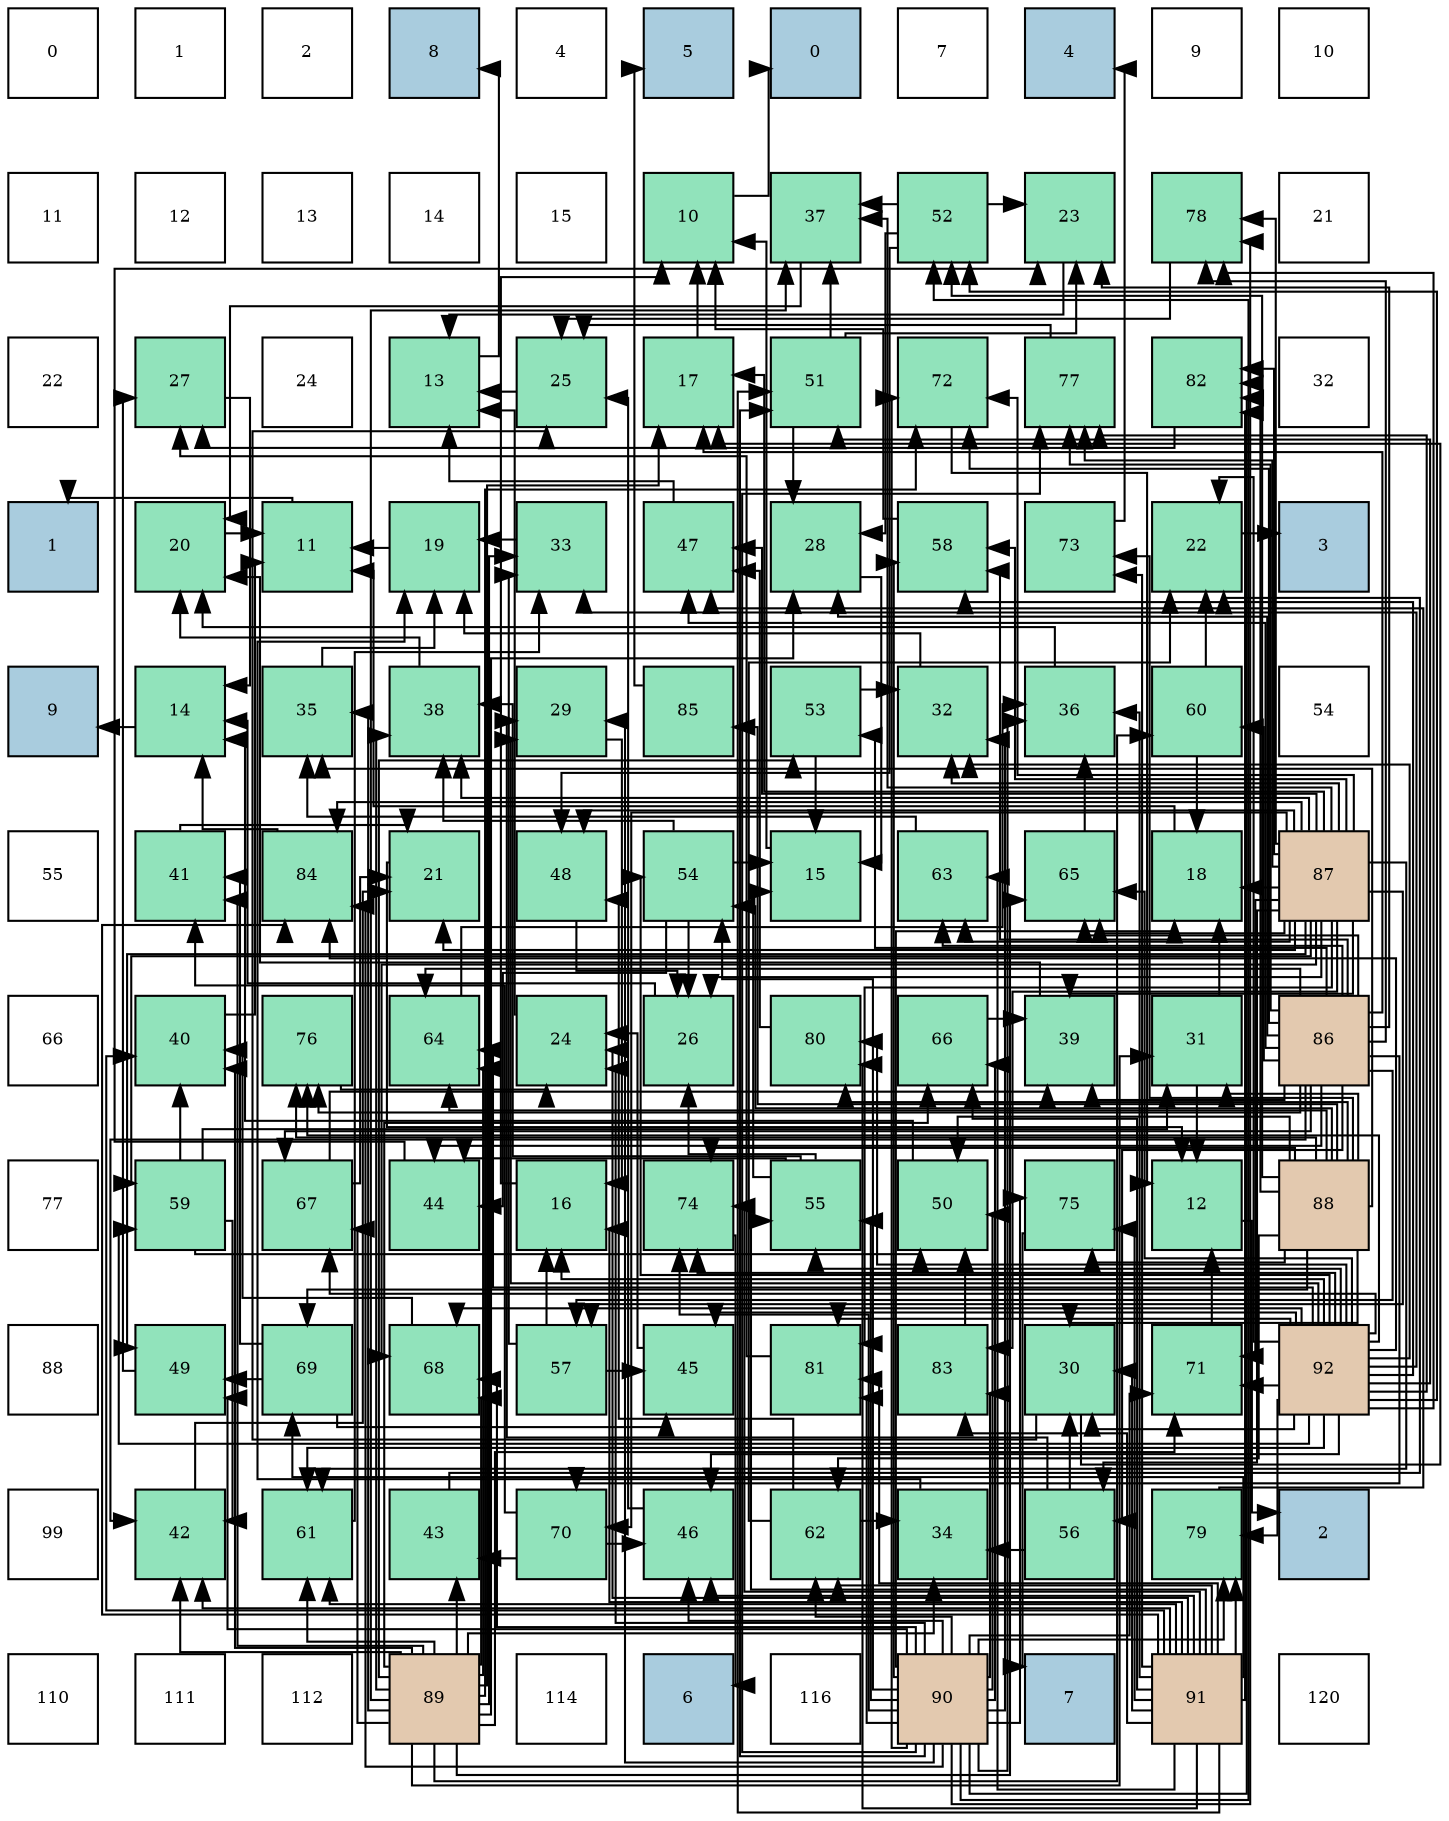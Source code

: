 digraph layout{
 rankdir=TB;
 splines=ortho;
 node [style=filled shape=square fixedsize=true width=0.6];
0[label="0", fontsize=8, fillcolor="#ffffff"];
1[label="1", fontsize=8, fillcolor="#ffffff"];
2[label="2", fontsize=8, fillcolor="#ffffff"];
3[label="8", fontsize=8, fillcolor="#a9ccde"];
4[label="4", fontsize=8, fillcolor="#ffffff"];
5[label="5", fontsize=8, fillcolor="#a9ccde"];
6[label="0", fontsize=8, fillcolor="#a9ccde"];
7[label="7", fontsize=8, fillcolor="#ffffff"];
8[label="4", fontsize=8, fillcolor="#a9ccde"];
9[label="9", fontsize=8, fillcolor="#ffffff"];
10[label="10", fontsize=8, fillcolor="#ffffff"];
11[label="11", fontsize=8, fillcolor="#ffffff"];
12[label="12", fontsize=8, fillcolor="#ffffff"];
13[label="13", fontsize=8, fillcolor="#ffffff"];
14[label="14", fontsize=8, fillcolor="#ffffff"];
15[label="15", fontsize=8, fillcolor="#ffffff"];
16[label="10", fontsize=8, fillcolor="#91e3bb"];
17[label="37", fontsize=8, fillcolor="#91e3bb"];
18[label="52", fontsize=8, fillcolor="#91e3bb"];
19[label="23", fontsize=8, fillcolor="#91e3bb"];
20[label="78", fontsize=8, fillcolor="#91e3bb"];
21[label="21", fontsize=8, fillcolor="#ffffff"];
22[label="22", fontsize=8, fillcolor="#ffffff"];
23[label="27", fontsize=8, fillcolor="#91e3bb"];
24[label="24", fontsize=8, fillcolor="#ffffff"];
25[label="13", fontsize=8, fillcolor="#91e3bb"];
26[label="25", fontsize=8, fillcolor="#91e3bb"];
27[label="17", fontsize=8, fillcolor="#91e3bb"];
28[label="51", fontsize=8, fillcolor="#91e3bb"];
29[label="72", fontsize=8, fillcolor="#91e3bb"];
30[label="77", fontsize=8, fillcolor="#91e3bb"];
31[label="82", fontsize=8, fillcolor="#91e3bb"];
32[label="32", fontsize=8, fillcolor="#ffffff"];
33[label="1", fontsize=8, fillcolor="#a9ccde"];
34[label="20", fontsize=8, fillcolor="#91e3bb"];
35[label="11", fontsize=8, fillcolor="#91e3bb"];
36[label="19", fontsize=8, fillcolor="#91e3bb"];
37[label="33", fontsize=8, fillcolor="#91e3bb"];
38[label="47", fontsize=8, fillcolor="#91e3bb"];
39[label="28", fontsize=8, fillcolor="#91e3bb"];
40[label="58", fontsize=8, fillcolor="#91e3bb"];
41[label="73", fontsize=8, fillcolor="#91e3bb"];
42[label="22", fontsize=8, fillcolor="#91e3bb"];
43[label="3", fontsize=8, fillcolor="#a9ccde"];
44[label="9", fontsize=8, fillcolor="#a9ccde"];
45[label="14", fontsize=8, fillcolor="#91e3bb"];
46[label="35", fontsize=8, fillcolor="#91e3bb"];
47[label="38", fontsize=8, fillcolor="#91e3bb"];
48[label="29", fontsize=8, fillcolor="#91e3bb"];
49[label="85", fontsize=8, fillcolor="#91e3bb"];
50[label="53", fontsize=8, fillcolor="#91e3bb"];
51[label="32", fontsize=8, fillcolor="#91e3bb"];
52[label="36", fontsize=8, fillcolor="#91e3bb"];
53[label="60", fontsize=8, fillcolor="#91e3bb"];
54[label="54", fontsize=8, fillcolor="#ffffff"];
55[label="55", fontsize=8, fillcolor="#ffffff"];
56[label="41", fontsize=8, fillcolor="#91e3bb"];
57[label="84", fontsize=8, fillcolor="#91e3bb"];
58[label="21", fontsize=8, fillcolor="#91e3bb"];
59[label="48", fontsize=8, fillcolor="#91e3bb"];
60[label="54", fontsize=8, fillcolor="#91e3bb"];
61[label="15", fontsize=8, fillcolor="#91e3bb"];
62[label="63", fontsize=8, fillcolor="#91e3bb"];
63[label="65", fontsize=8, fillcolor="#91e3bb"];
64[label="18", fontsize=8, fillcolor="#91e3bb"];
65[label="87", fontsize=8, fillcolor="#e3c9af"];
66[label="66", fontsize=8, fillcolor="#ffffff"];
67[label="40", fontsize=8, fillcolor="#91e3bb"];
68[label="76", fontsize=8, fillcolor="#91e3bb"];
69[label="64", fontsize=8, fillcolor="#91e3bb"];
70[label="24", fontsize=8, fillcolor="#91e3bb"];
71[label="26", fontsize=8, fillcolor="#91e3bb"];
72[label="80", fontsize=8, fillcolor="#91e3bb"];
73[label="66", fontsize=8, fillcolor="#91e3bb"];
74[label="39", fontsize=8, fillcolor="#91e3bb"];
75[label="31", fontsize=8, fillcolor="#91e3bb"];
76[label="86", fontsize=8, fillcolor="#e3c9af"];
77[label="77", fontsize=8, fillcolor="#ffffff"];
78[label="59", fontsize=8, fillcolor="#91e3bb"];
79[label="67", fontsize=8, fillcolor="#91e3bb"];
80[label="44", fontsize=8, fillcolor="#91e3bb"];
81[label="16", fontsize=8, fillcolor="#91e3bb"];
82[label="74", fontsize=8, fillcolor="#91e3bb"];
83[label="55", fontsize=8, fillcolor="#91e3bb"];
84[label="50", fontsize=8, fillcolor="#91e3bb"];
85[label="75", fontsize=8, fillcolor="#91e3bb"];
86[label="12", fontsize=8, fillcolor="#91e3bb"];
87[label="88", fontsize=8, fillcolor="#e3c9af"];
88[label="88", fontsize=8, fillcolor="#ffffff"];
89[label="49", fontsize=8, fillcolor="#91e3bb"];
90[label="69", fontsize=8, fillcolor="#91e3bb"];
91[label="68", fontsize=8, fillcolor="#91e3bb"];
92[label="57", fontsize=8, fillcolor="#91e3bb"];
93[label="45", fontsize=8, fillcolor="#91e3bb"];
94[label="81", fontsize=8, fillcolor="#91e3bb"];
95[label="83", fontsize=8, fillcolor="#91e3bb"];
96[label="30", fontsize=8, fillcolor="#91e3bb"];
97[label="71", fontsize=8, fillcolor="#91e3bb"];
98[label="92", fontsize=8, fillcolor="#e3c9af"];
99[label="99", fontsize=8, fillcolor="#ffffff"];
100[label="42", fontsize=8, fillcolor="#91e3bb"];
101[label="61", fontsize=8, fillcolor="#91e3bb"];
102[label="43", fontsize=8, fillcolor="#91e3bb"];
103[label="70", fontsize=8, fillcolor="#91e3bb"];
104[label="46", fontsize=8, fillcolor="#91e3bb"];
105[label="62", fontsize=8, fillcolor="#91e3bb"];
106[label="34", fontsize=8, fillcolor="#91e3bb"];
107[label="56", fontsize=8, fillcolor="#91e3bb"];
108[label="79", fontsize=8, fillcolor="#91e3bb"];
109[label="2", fontsize=8, fillcolor="#a9ccde"];
110[label="110", fontsize=8, fillcolor="#ffffff"];
111[label="111", fontsize=8, fillcolor="#ffffff"];
112[label="112", fontsize=8, fillcolor="#ffffff"];
113[label="89", fontsize=8, fillcolor="#e3c9af"];
114[label="114", fontsize=8, fillcolor="#ffffff"];
115[label="6", fontsize=8, fillcolor="#a9ccde"];
116[label="116", fontsize=8, fillcolor="#ffffff"];
117[label="90", fontsize=8, fillcolor="#e3c9af"];
118[label="7", fontsize=8, fillcolor="#a9ccde"];
119[label="91", fontsize=8, fillcolor="#e3c9af"];
120[label="120", fontsize=8, fillcolor="#ffffff"];
edge [constraint=false, style=vis];16 -> 6;
35 -> 33;
86 -> 109;
25 -> 3;
45 -> 44;
61 -> 16;
81 -> 16;
27 -> 16;
64 -> 35;
36 -> 35;
34 -> 35;
58 -> 86;
42 -> 43;
19 -> 25;
70 -> 25;
26 -> 25;
71 -> 45;
23 -> 45;
39 -> 61;
48 -> 81;
96 -> 27;
96 -> 26;
75 -> 86;
75 -> 64;
51 -> 36;
37 -> 36;
106 -> 36;
46 -> 36;
52 -> 34;
17 -> 34;
47 -> 34;
74 -> 34;
67 -> 35;
56 -> 58;
100 -> 58;
102 -> 42;
80 -> 19;
93 -> 70;
104 -> 26;
38 -> 25;
59 -> 71;
89 -> 23;
84 -> 45;
28 -> 19;
28 -> 39;
28 -> 17;
18 -> 19;
18 -> 39;
18 -> 17;
18 -> 59;
50 -> 61;
50 -> 51;
60 -> 61;
60 -> 71;
60 -> 47;
60 -> 80;
83 -> 61;
83 -> 71;
83 -> 47;
83 -> 80;
107 -> 48;
107 -> 96;
107 -> 106;
92 -> 81;
92 -> 37;
92 -> 93;
40 -> 16;
78 -> 75;
78 -> 67;
78 -> 100;
78 -> 84;
53 -> 64;
53 -> 42;
101 -> 37;
105 -> 42;
105 -> 106;
105 -> 59;
62 -> 46;
69 -> 52;
63 -> 52;
73 -> 74;
79 -> 58;
79 -> 74;
91 -> 67;
90 -> 56;
90 -> 93;
90 -> 89;
103 -> 56;
103 -> 102;
103 -> 104;
97 -> 86;
29 -> 86;
41 -> 8;
82 -> 115;
85 -> 118;
68 -> 70;
30 -> 26;
20 -> 26;
108 -> 38;
72 -> 38;
94 -> 23;
31 -> 23;
95 -> 84;
57 -> 45;
49 -> 5;
76 -> 27;
76 -> 19;
76 -> 39;
76 -> 74;
76 -> 100;
76 -> 80;
76 -> 38;
76 -> 50;
76 -> 107;
76 -> 92;
76 -> 40;
76 -> 53;
76 -> 62;
76 -> 69;
76 -> 63;
76 -> 79;
76 -> 103;
76 -> 29;
76 -> 68;
76 -> 30;
76 -> 20;
65 -> 27;
65 -> 64;
65 -> 58;
65 -> 71;
65 -> 51;
65 -> 17;
65 -> 47;
65 -> 74;
65 -> 38;
65 -> 59;
65 -> 89;
65 -> 107;
65 -> 92;
65 -> 40;
65 -> 78;
65 -> 101;
65 -> 62;
65 -> 63;
65 -> 91;
65 -> 103;
65 -> 97;
65 -> 29;
65 -> 30;
65 -> 20;
65 -> 94;
65 -> 31;
65 -> 95;
65 -> 57;
87 -> 96;
87 -> 75;
87 -> 46;
87 -> 84;
87 -> 18;
87 -> 60;
87 -> 105;
87 -> 69;
87 -> 90;
87 -> 41;
87 -> 82;
87 -> 85;
87 -> 68;
87 -> 72;
87 -> 31;
87 -> 49;
113 -> 27;
113 -> 39;
113 -> 75;
113 -> 37;
113 -> 106;
113 -> 46;
113 -> 17;
113 -> 47;
113 -> 67;
113 -> 56;
113 -> 100;
113 -> 102;
113 -> 50;
113 -> 53;
113 -> 101;
113 -> 69;
113 -> 63;
113 -> 73;
113 -> 79;
113 -> 91;
113 -> 97;
113 -> 29;
117 -> 64;
117 -> 70;
117 -> 48;
117 -> 51;
117 -> 52;
117 -> 104;
117 -> 89;
117 -> 84;
117 -> 28;
117 -> 18;
117 -> 60;
117 -> 83;
117 -> 40;
117 -> 105;
117 -> 73;
117 -> 91;
117 -> 97;
117 -> 29;
117 -> 82;
117 -> 85;
117 -> 30;
117 -> 20;
117 -> 108;
117 -> 94;
117 -> 31;
117 -> 95;
117 -> 57;
119 -> 81;
119 -> 70;
119 -> 96;
119 -> 52;
119 -> 67;
119 -> 100;
119 -> 104;
119 -> 28;
119 -> 83;
119 -> 101;
119 -> 105;
119 -> 62;
119 -> 73;
119 -> 90;
119 -> 41;
119 -> 82;
119 -> 85;
119 -> 108;
119 -> 72;
119 -> 94;
119 -> 31;
119 -> 95;
119 -> 57;
98 -> 81;
98 -> 42;
98 -> 48;
98 -> 96;
98 -> 51;
98 -> 37;
98 -> 93;
98 -> 104;
98 -> 28;
98 -> 18;
98 -> 60;
98 -> 83;
98 -> 40;
98 -> 78;
98 -> 101;
98 -> 69;
98 -> 63;
98 -> 79;
98 -> 91;
98 -> 97;
98 -> 82;
98 -> 68;
98 -> 30;
98 -> 20;
98 -> 108;
98 -> 72;
98 -> 94;
98 -> 57;
edge [constraint=true, style=invis];
0 -> 11 -> 22 -> 33 -> 44 -> 55 -> 66 -> 77 -> 88 -> 99 -> 110;
1 -> 12 -> 23 -> 34 -> 45 -> 56 -> 67 -> 78 -> 89 -> 100 -> 111;
2 -> 13 -> 24 -> 35 -> 46 -> 57 -> 68 -> 79 -> 90 -> 101 -> 112;
3 -> 14 -> 25 -> 36 -> 47 -> 58 -> 69 -> 80 -> 91 -> 102 -> 113;
4 -> 15 -> 26 -> 37 -> 48 -> 59 -> 70 -> 81 -> 92 -> 103 -> 114;
5 -> 16 -> 27 -> 38 -> 49 -> 60 -> 71 -> 82 -> 93 -> 104 -> 115;
6 -> 17 -> 28 -> 39 -> 50 -> 61 -> 72 -> 83 -> 94 -> 105 -> 116;
7 -> 18 -> 29 -> 40 -> 51 -> 62 -> 73 -> 84 -> 95 -> 106 -> 117;
8 -> 19 -> 30 -> 41 -> 52 -> 63 -> 74 -> 85 -> 96 -> 107 -> 118;
9 -> 20 -> 31 -> 42 -> 53 -> 64 -> 75 -> 86 -> 97 -> 108 -> 119;
10 -> 21 -> 32 -> 43 -> 54 -> 65 -> 76 -> 87 -> 98 -> 109 -> 120;
rank = same {0 -> 1 -> 2 -> 3 -> 4 -> 5 -> 6 -> 7 -> 8 -> 9 -> 10};
rank = same {11 -> 12 -> 13 -> 14 -> 15 -> 16 -> 17 -> 18 -> 19 -> 20 -> 21};
rank = same {22 -> 23 -> 24 -> 25 -> 26 -> 27 -> 28 -> 29 -> 30 -> 31 -> 32};
rank = same {33 -> 34 -> 35 -> 36 -> 37 -> 38 -> 39 -> 40 -> 41 -> 42 -> 43};
rank = same {44 -> 45 -> 46 -> 47 -> 48 -> 49 -> 50 -> 51 -> 52 -> 53 -> 54};
rank = same {55 -> 56 -> 57 -> 58 -> 59 -> 60 -> 61 -> 62 -> 63 -> 64 -> 65};
rank = same {66 -> 67 -> 68 -> 69 -> 70 -> 71 -> 72 -> 73 -> 74 -> 75 -> 76};
rank = same {77 -> 78 -> 79 -> 80 -> 81 -> 82 -> 83 -> 84 -> 85 -> 86 -> 87};
rank = same {88 -> 89 -> 90 -> 91 -> 92 -> 93 -> 94 -> 95 -> 96 -> 97 -> 98};
rank = same {99 -> 100 -> 101 -> 102 -> 103 -> 104 -> 105 -> 106 -> 107 -> 108 -> 109};
rank = same {110 -> 111 -> 112 -> 113 -> 114 -> 115 -> 116 -> 117 -> 118 -> 119 -> 120};
}